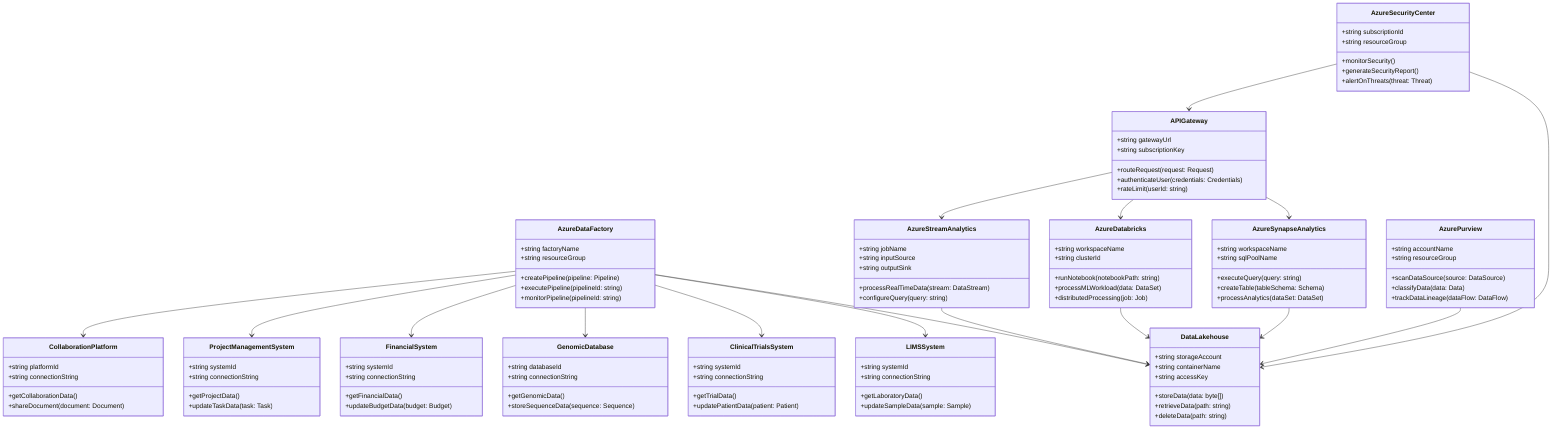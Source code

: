 classDiagram
    class DataLakehouse {
        +string storageAccount
        +string containerName
        +string accessKey
        +storeData(data: byte[])
        +retrieveData(path: string)
        +deleteData(path: string)
    }

    class AzureDataFactory {
        +string factoryName
        +string resourceGroup
        +createPipeline(pipeline: Pipeline)
        +executePipeline(pipelineId: string)
        +monitorPipeline(pipelineId: string)
    }

    class AzureSynapseAnalytics {
        +string workspaceName
        +string sqlPoolName
        +executeQuery(query: string)
        +createTable(tableSchema: Schema)
        +processAnalytics(dataSet: DataSet)
    }

    class AzureDatabricks {
        +string workspaceName
        +string clusterId
        +runNotebook(notebookPath: string)
        +processMLWorkload(data: DataSet)
        +distributedProcessing(job: Job)
    }

    class AzureStreamAnalytics {
        +string jobName
        +string inputSource
        +string outputSink
        +processRealTimeData(stream: DataStream)
        +configureQuery(query: string)
    }

    class APIGateway {
        +string gatewayUrl
        +string subscriptionKey
        +routeRequest(request: Request)
        +authenticateUser(credentials: Credentials)
        +rateLimit(userId: string)
    }

    class LIMSSystem {
        +string systemId
        +string connectionString
        +getLaboratoryData()
        +updateSampleData(sample: Sample)
    }

    class ClinicalTrialsSystem {
        +string systemId
        +string connectionString
        +getTrialData()
        +updatePatientData(patient: Patient)
    }

    class GenomicDatabase {
        +string databaseId
        +string connectionString
        +getGenomicData()
        +storeSequenceData(sequence: Sequence)
    }

    class FinancialSystem {
        +string systemId
        +string connectionString
        +getFinancialData()
        +updateBudgetData(budget: Budget)
    }

    class ProjectManagementSystem {
        +string systemId
        +string connectionString
        +getProjectData()
        +updateTaskData(task: Task)
    }

    class CollaborationPlatform {
        +string platformId
        +string connectionString
        +getCollaborationData()
        +shareDocument(document: Document)
    }

    class AzurePurview {
        +string accountName
        +string resourceGroup
        +scanDataSource(source: DataSource)
        +classifyData(data: Data)
        +trackDataLineage(dataFlow: DataFlow)
    }

    class AzureSecurityCenter {
        +string subscriptionId
        +string resourceGroup
        +monitorSecurity()
        +generateSecurityReport()
        +alertOnThreats(threat: Threat)
    }

    AzureDataFactory --> DataLakehouse
    AzureDataFactory --> LIMSSystem
    AzureDataFactory --> ClinicalTrialsSystem
    AzureDataFactory --> GenomicDatabase
    AzureDataFactory --> FinancialSystem
    AzureDataFactory --> ProjectManagementSystem
    AzureDataFactory --> CollaborationPlatform
    
    AzureSynapseAnalytics --> DataLakehouse
    AzureDatabricks --> DataLakehouse
    AzureStreamAnalytics --> DataLakehouse
    
    APIGateway --> AzureSynapseAnalytics
    APIGateway --> AzureDatabricks
    APIGateway --> AzureStreamAnalytics
    
    AzurePurview --> DataLakehouse
    AzureSecurityCenter --> DataLakehouse
    AzureSecurityCenter --> APIGateway